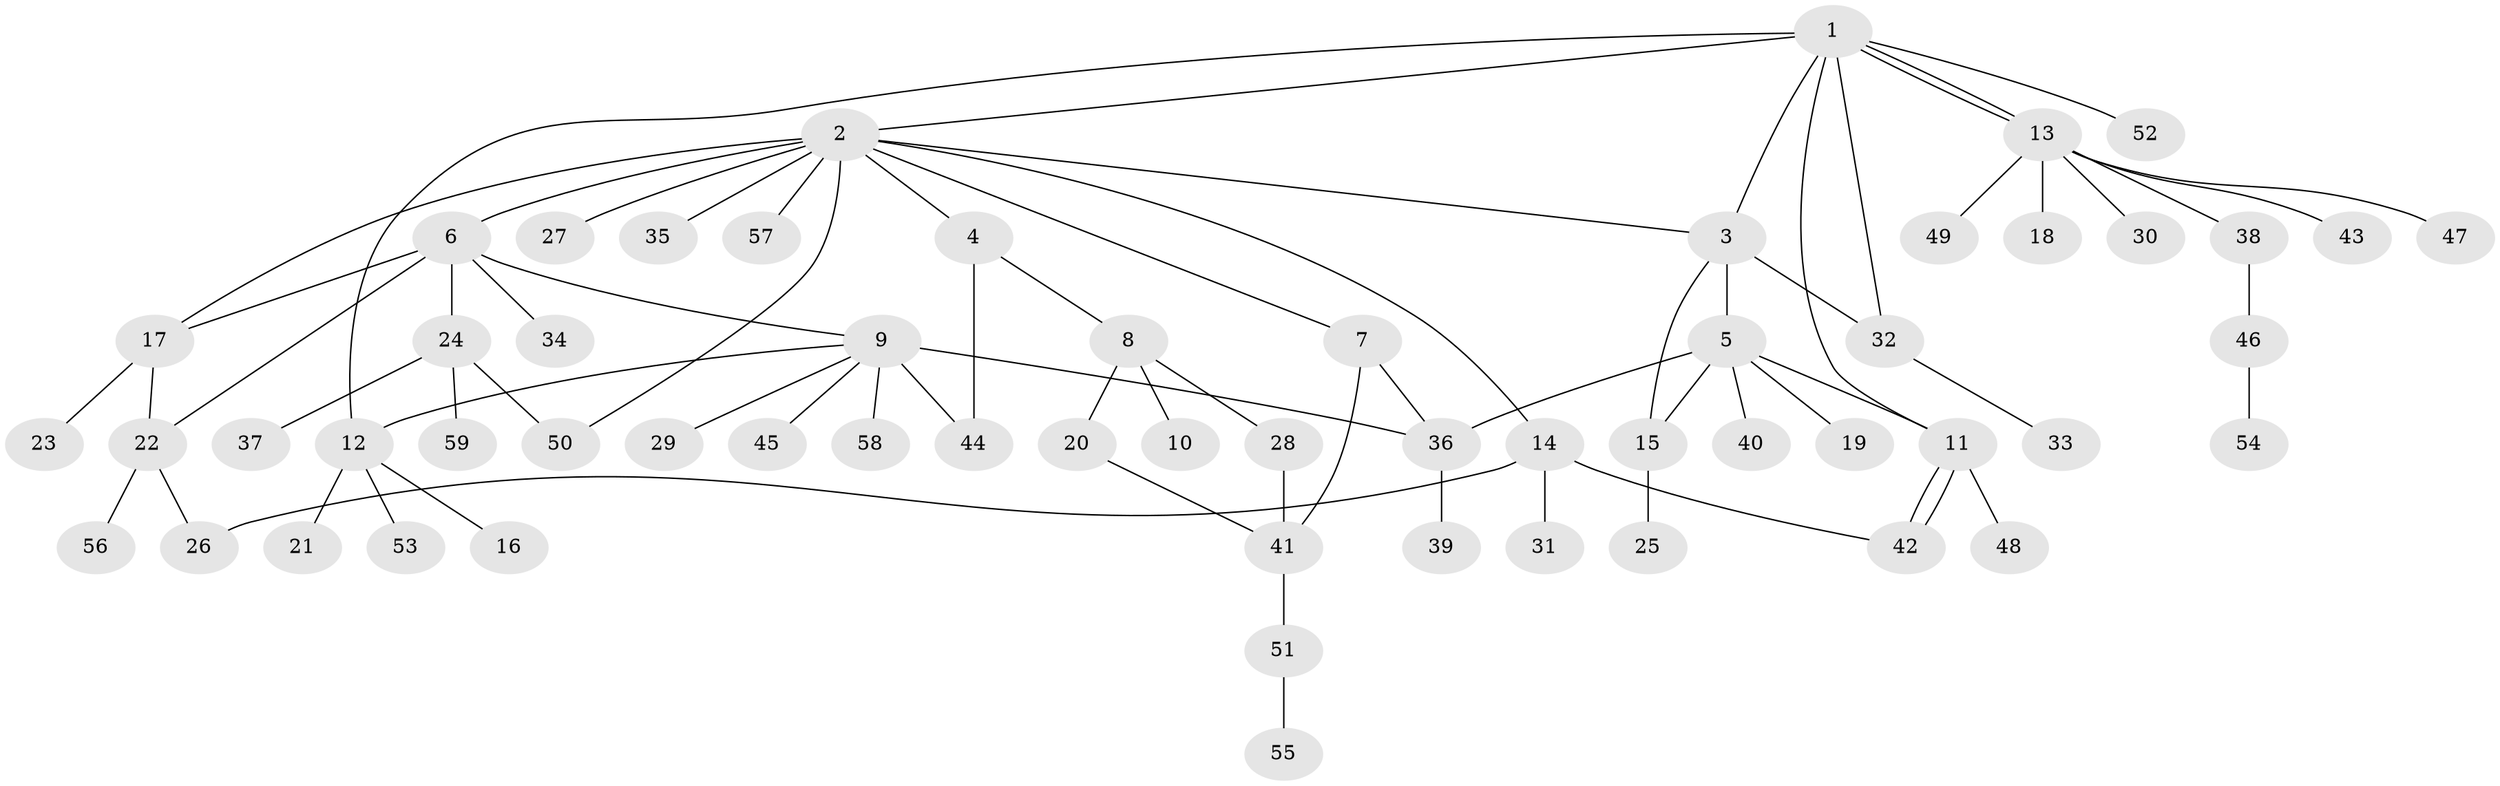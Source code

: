 // coarse degree distribution, {7: 0.11428571428571428, 6: 0.02857142857142857, 1: 0.6285714285714286, 3: 0.08571428571428572, 2: 0.11428571428571428, 5: 0.02857142857142857}
// Generated by graph-tools (version 1.1) at 2025/50/03/04/25 21:50:05]
// undirected, 59 vertices, 75 edges
graph export_dot {
graph [start="1"]
  node [color=gray90,style=filled];
  1;
  2;
  3;
  4;
  5;
  6;
  7;
  8;
  9;
  10;
  11;
  12;
  13;
  14;
  15;
  16;
  17;
  18;
  19;
  20;
  21;
  22;
  23;
  24;
  25;
  26;
  27;
  28;
  29;
  30;
  31;
  32;
  33;
  34;
  35;
  36;
  37;
  38;
  39;
  40;
  41;
  42;
  43;
  44;
  45;
  46;
  47;
  48;
  49;
  50;
  51;
  52;
  53;
  54;
  55;
  56;
  57;
  58;
  59;
  1 -- 2;
  1 -- 3;
  1 -- 11;
  1 -- 12;
  1 -- 13;
  1 -- 13;
  1 -- 32;
  1 -- 52;
  2 -- 3;
  2 -- 4;
  2 -- 6;
  2 -- 7;
  2 -- 14;
  2 -- 17;
  2 -- 27;
  2 -- 35;
  2 -- 50;
  2 -- 57;
  3 -- 5;
  3 -- 15;
  3 -- 32;
  4 -- 8;
  4 -- 44;
  5 -- 11;
  5 -- 15;
  5 -- 19;
  5 -- 36;
  5 -- 40;
  6 -- 9;
  6 -- 17;
  6 -- 22;
  6 -- 24;
  6 -- 34;
  7 -- 36;
  7 -- 41;
  8 -- 10;
  8 -- 20;
  8 -- 28;
  9 -- 12;
  9 -- 29;
  9 -- 36;
  9 -- 44;
  9 -- 45;
  9 -- 58;
  11 -- 42;
  11 -- 42;
  11 -- 48;
  12 -- 16;
  12 -- 21;
  12 -- 53;
  13 -- 18;
  13 -- 30;
  13 -- 38;
  13 -- 43;
  13 -- 47;
  13 -- 49;
  14 -- 26;
  14 -- 31;
  14 -- 42;
  15 -- 25;
  17 -- 22;
  17 -- 23;
  20 -- 41;
  22 -- 26;
  22 -- 56;
  24 -- 37;
  24 -- 50;
  24 -- 59;
  28 -- 41;
  32 -- 33;
  36 -- 39;
  38 -- 46;
  41 -- 51;
  46 -- 54;
  51 -- 55;
}
